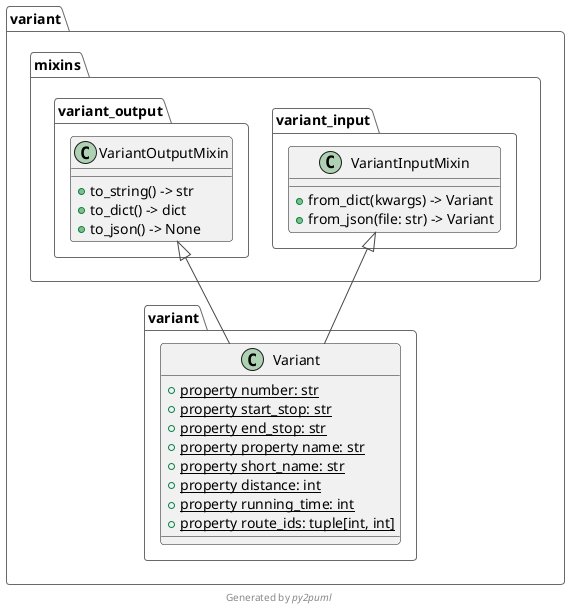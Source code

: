 @startuml variant
!theme vibrant
!pragma useIntermediatePackages false

class variant.variant.Variant {
  +property number: str {static}
  +property start_stop: str {static}
  +property end_stop: str {static}
  +property property name: str {static}
  +property short_name: str {static}
  +property distance: int {static}
  +property running_time: int {static}
  +property route_ids: tuple[int, int] {static}
}
class variant.mixins.variant_input.VariantInputMixin {
  +from_dict(kwargs) -> Variant
  +from_json(file: str) -> Variant
}
class variant.mixins.variant_output.VariantOutputMixin {
  +to_string() -> str
  +to_dict() -> dict
  +to_json() -> None
}
variant.mixins.variant_input.VariantInputMixin <|-- variant.variant.Variant
variant.mixins.variant_output.VariantOutputMixin <|-- variant.variant.Variant
footer Generated by //py2puml//
@enduml